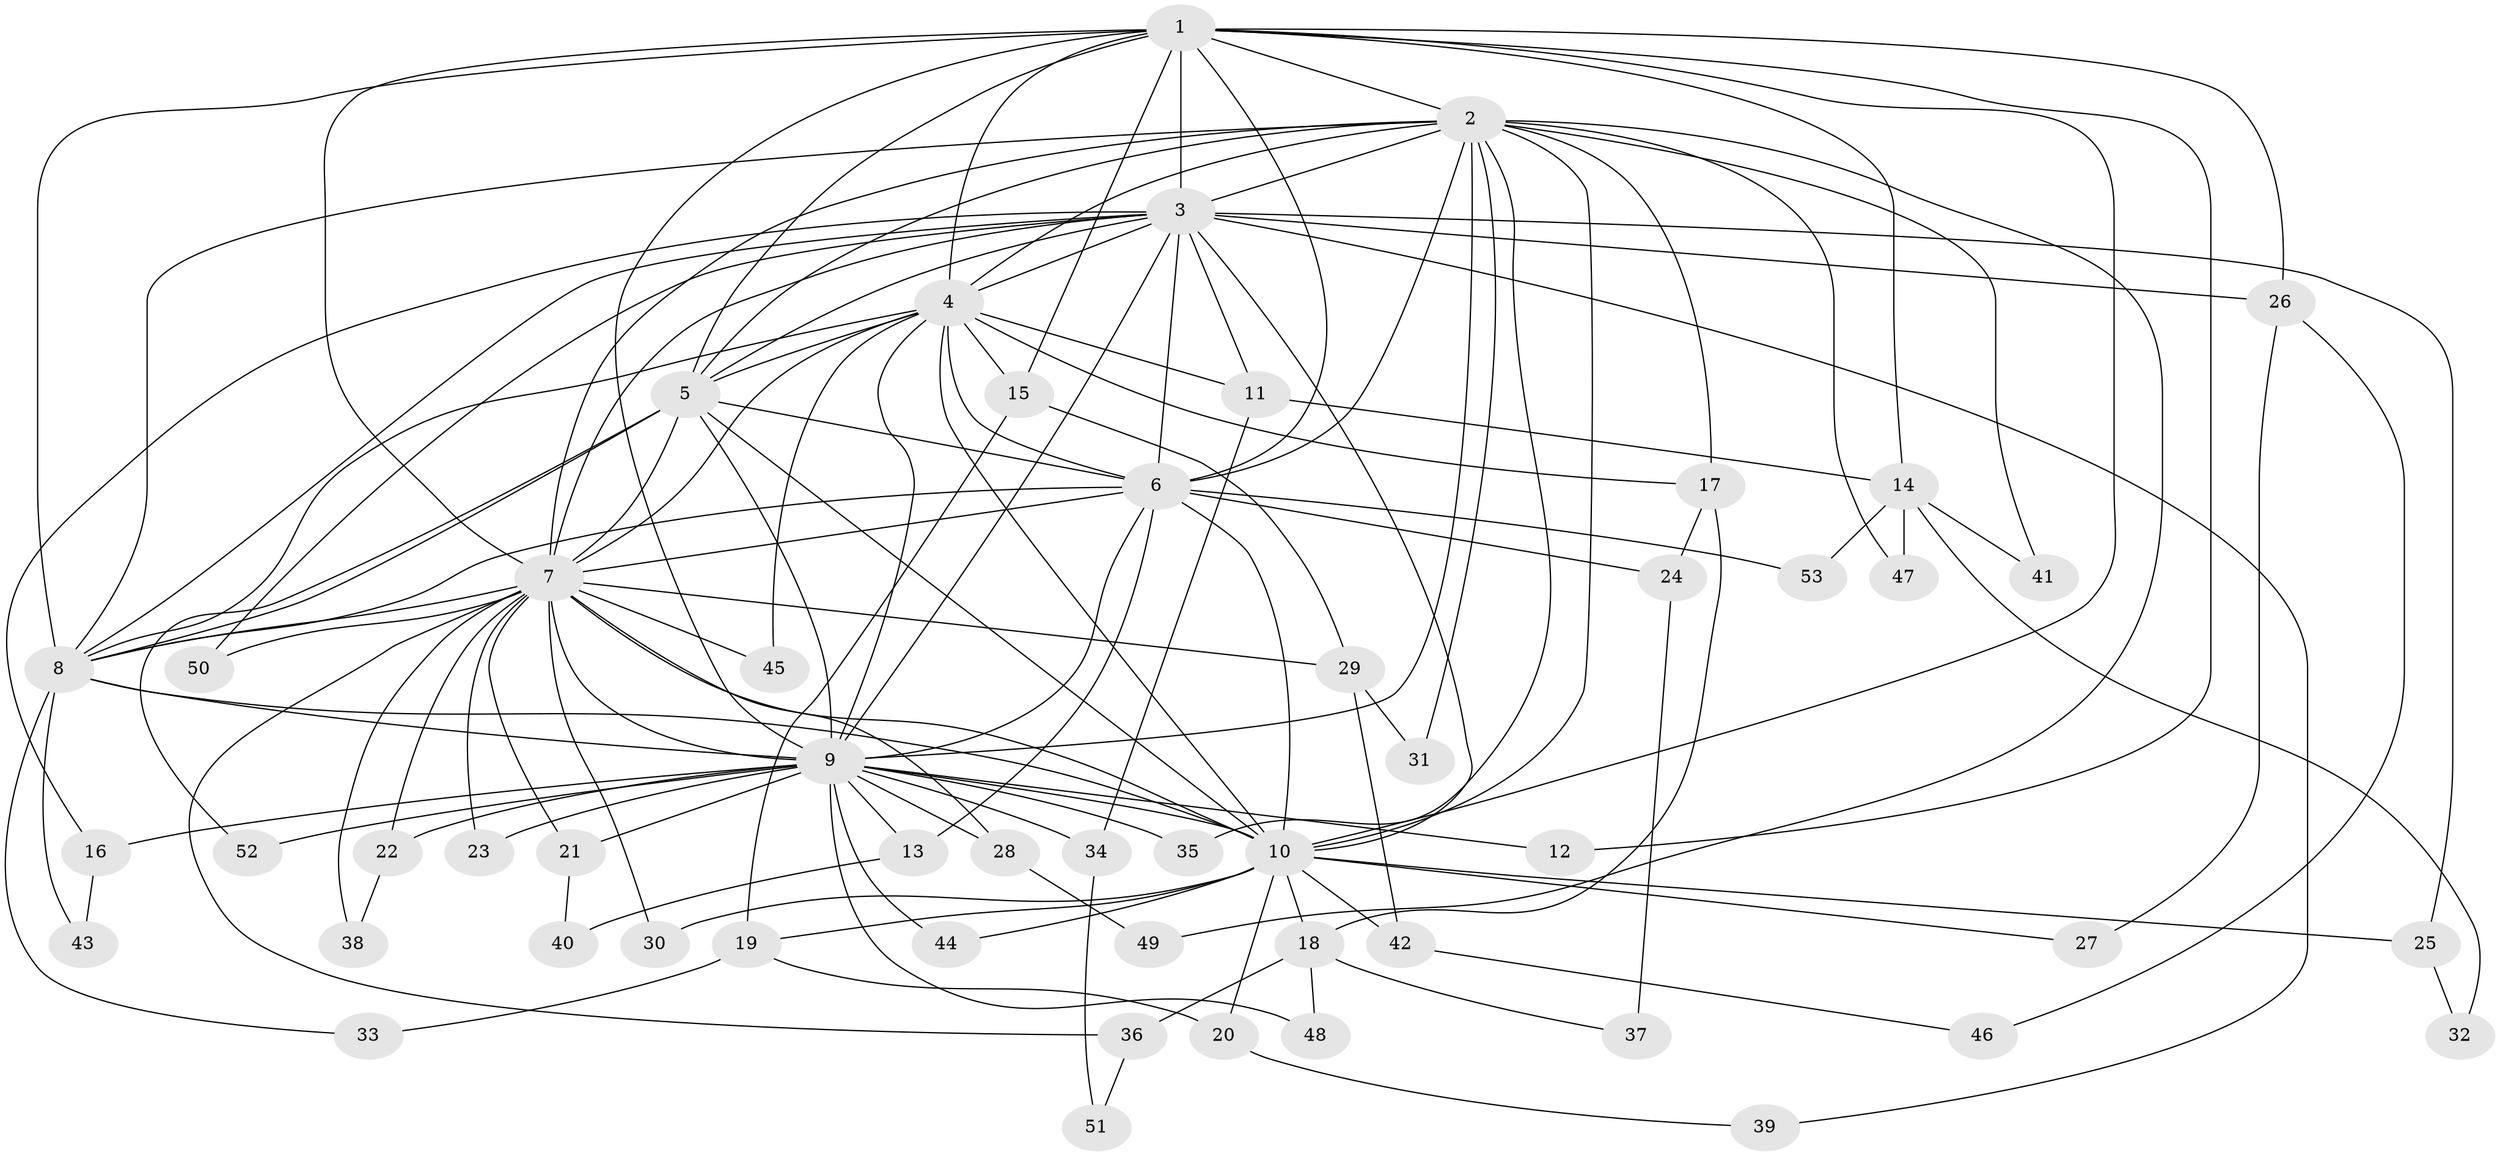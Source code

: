 // coarse degree distribution, {6: 0.16666666666666666, 15: 0.05555555555555555, 11: 0.05555555555555555, 8: 0.05555555555555555, 3: 0.16666666666666666, 4: 0.2777777777777778, 7: 0.05555555555555555, 2: 0.16666666666666666}
// Generated by graph-tools (version 1.1) at 2025/49/03/04/25 22:49:37]
// undirected, 53 vertices, 131 edges
graph export_dot {
  node [color=gray90,style=filled];
  1;
  2;
  3;
  4;
  5;
  6;
  7;
  8;
  9;
  10;
  11;
  12;
  13;
  14;
  15;
  16;
  17;
  18;
  19;
  20;
  21;
  22;
  23;
  24;
  25;
  26;
  27;
  28;
  29;
  30;
  31;
  32;
  33;
  34;
  35;
  36;
  37;
  38;
  39;
  40;
  41;
  42;
  43;
  44;
  45;
  46;
  47;
  48;
  49;
  50;
  51;
  52;
  53;
  1 -- 2;
  1 -- 3;
  1 -- 4;
  1 -- 5;
  1 -- 6;
  1 -- 7;
  1 -- 8;
  1 -- 9;
  1 -- 10;
  1 -- 12;
  1 -- 14;
  1 -- 15;
  1 -- 26;
  2 -- 3;
  2 -- 4;
  2 -- 5;
  2 -- 6;
  2 -- 7;
  2 -- 8;
  2 -- 9;
  2 -- 10;
  2 -- 17;
  2 -- 31;
  2 -- 35;
  2 -- 41;
  2 -- 47;
  2 -- 49;
  3 -- 4;
  3 -- 5;
  3 -- 6;
  3 -- 7;
  3 -- 8;
  3 -- 9;
  3 -- 10;
  3 -- 11;
  3 -- 16;
  3 -- 25;
  3 -- 26;
  3 -- 39;
  3 -- 50;
  4 -- 5;
  4 -- 6;
  4 -- 7;
  4 -- 8;
  4 -- 9;
  4 -- 10;
  4 -- 11;
  4 -- 15;
  4 -- 17;
  4 -- 45;
  5 -- 6;
  5 -- 7;
  5 -- 8;
  5 -- 9;
  5 -- 10;
  5 -- 52;
  6 -- 7;
  6 -- 8;
  6 -- 9;
  6 -- 10;
  6 -- 13;
  6 -- 24;
  6 -- 53;
  7 -- 8;
  7 -- 9;
  7 -- 10;
  7 -- 21;
  7 -- 22;
  7 -- 23;
  7 -- 28;
  7 -- 29;
  7 -- 30;
  7 -- 36;
  7 -- 38;
  7 -- 45;
  7 -- 50;
  8 -- 9;
  8 -- 10;
  8 -- 33;
  8 -- 43;
  9 -- 10;
  9 -- 12;
  9 -- 13;
  9 -- 16;
  9 -- 21;
  9 -- 22;
  9 -- 23;
  9 -- 28;
  9 -- 34;
  9 -- 35;
  9 -- 44;
  9 -- 48;
  9 -- 52;
  10 -- 18;
  10 -- 19;
  10 -- 20;
  10 -- 25;
  10 -- 27;
  10 -- 30;
  10 -- 42;
  10 -- 44;
  11 -- 14;
  11 -- 34;
  13 -- 40;
  14 -- 32;
  14 -- 41;
  14 -- 47;
  14 -- 53;
  15 -- 19;
  15 -- 29;
  16 -- 43;
  17 -- 18;
  17 -- 24;
  18 -- 36;
  18 -- 37;
  18 -- 48;
  19 -- 20;
  19 -- 33;
  20 -- 39;
  21 -- 40;
  22 -- 38;
  24 -- 37;
  25 -- 32;
  26 -- 27;
  26 -- 46;
  28 -- 49;
  29 -- 31;
  29 -- 42;
  34 -- 51;
  36 -- 51;
  42 -- 46;
}
